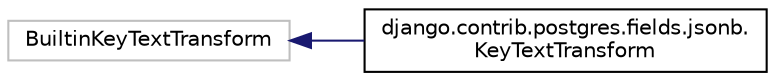 digraph "Graphical Class Hierarchy"
{
 // LATEX_PDF_SIZE
  edge [fontname="Helvetica",fontsize="10",labelfontname="Helvetica",labelfontsize="10"];
  node [fontname="Helvetica",fontsize="10",shape=record];
  rankdir="LR";
  Node3689 [label="BuiltinKeyTextTransform",height=0.2,width=0.4,color="grey75", fillcolor="white", style="filled",tooltip=" "];
  Node3689 -> Node0 [dir="back",color="midnightblue",fontsize="10",style="solid",fontname="Helvetica"];
  Node0 [label="django.contrib.postgres.fields.jsonb.\lKeyTextTransform",height=0.2,width=0.4,color="black", fillcolor="white", style="filled",URL="$d8/d8c/classdjango_1_1contrib_1_1postgres_1_1fields_1_1jsonb_1_1_key_text_transform.html",tooltip=" "];
}
